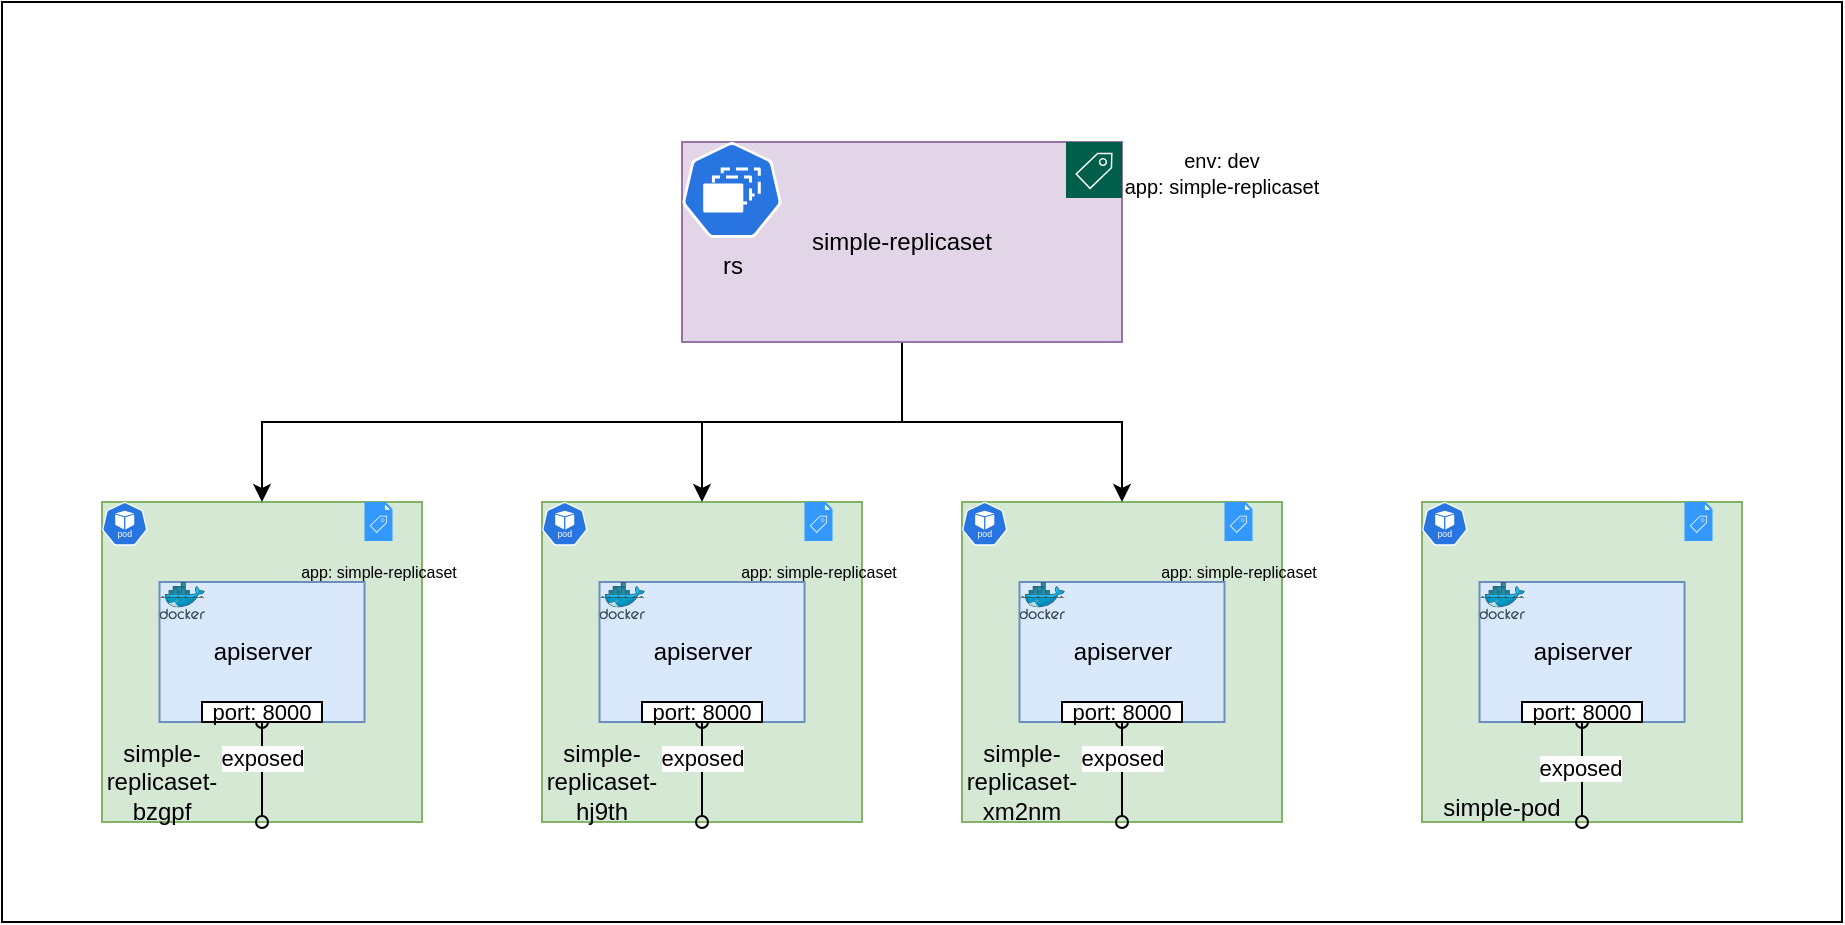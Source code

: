 <mxfile version="24.6.4" type="device">
  <diagram name="Page-1" id="pZ5eU63HCvIq_7vBTEwp">
    <mxGraphModel dx="1434" dy="854" grid="1" gridSize="10" guides="1" tooltips="1" connect="1" arrows="1" fold="1" page="1" pageScale="1" pageWidth="850" pageHeight="1100" math="0" shadow="0">
      <root>
        <mxCell id="0" />
        <mxCell id="1" parent="0" />
        <mxCell id="W2UiMRs52bV-lyf4u7QG-1" value="" style="rounded=0;whiteSpace=wrap;html=1;" parent="1" vertex="1">
          <mxGeometry y="200" width="920" height="460" as="geometry" />
        </mxCell>
        <mxCell id="W2UiMRs52bV-lyf4u7QG-11" value="" style="group" parent="1" vertex="1" connectable="0">
          <mxGeometry x="50" y="450" width="160" height="160" as="geometry" />
        </mxCell>
        <mxCell id="W2UiMRs52bV-lyf4u7QG-2" value="" style="rounded=0;whiteSpace=wrap;html=1;fillColor=#d5e8d4;strokeColor=#82b366;" parent="W2UiMRs52bV-lyf4u7QG-11" vertex="1">
          <mxGeometry width="160" height="160" as="geometry" />
        </mxCell>
        <mxCell id="W2UiMRs52bV-lyf4u7QG-3" value="" style="aspect=fixed;sketch=0;html=1;dashed=0;whitespace=wrap;verticalLabelPosition=bottom;verticalAlign=top;fillColor=#2875E2;strokeColor=#ffffff;points=[[0.005,0.63,0],[0.1,0.2,0],[0.9,0.2,0],[0.5,0,0],[0.995,0.63,0],[0.72,0.99,0],[0.5,1,0],[0.28,0.99,0]];shape=mxgraph.kubernetes.icon2;kubernetesLabel=1;prIcon=pod" parent="W2UiMRs52bV-lyf4u7QG-11" vertex="1">
          <mxGeometry width="22.727" height="21.818" as="geometry" />
        </mxCell>
        <mxCell id="W2UiMRs52bV-lyf4u7QG-4" value="apiserver" style="rounded=0;whiteSpace=wrap;html=1;fillColor=#dae8fc;strokeColor=#6c8ebf;" parent="W2UiMRs52bV-lyf4u7QG-11" vertex="1">
          <mxGeometry x="28.75" y="40" width="102.5" height="70" as="geometry" />
        </mxCell>
        <mxCell id="W2UiMRs52bV-lyf4u7QG-5" value="" style="image;sketch=0;aspect=fixed;html=1;points=[];align=center;fontSize=12;image=img/lib/mscae/Docker.svg;" parent="W2UiMRs52bV-lyf4u7QG-11" vertex="1">
          <mxGeometry x="28.75" y="40" width="22.727" height="18.636" as="geometry" />
        </mxCell>
        <mxCell id="W2UiMRs52bV-lyf4u7QG-6" style="edgeStyle=orthogonalEdgeStyle;rounded=0;orthogonalLoop=1;jettySize=auto;html=1;exitX=0.5;exitY=1;exitDx=0;exitDy=0;startArrow=oval;startFill=0;endArrow=oval;endFill=0;" parent="W2UiMRs52bV-lyf4u7QG-11" source="W2UiMRs52bV-lyf4u7QG-8" edge="1">
          <mxGeometry relative="1" as="geometry">
            <mxPoint x="79.97" y="110" as="sourcePoint" />
            <mxPoint x="80" y="160" as="targetPoint" />
            <Array as="points">
              <mxPoint x="80" y="105" />
            </Array>
          </mxGeometry>
        </mxCell>
        <mxCell id="W2UiMRs52bV-lyf4u7QG-7" value="exposed" style="edgeLabel;html=1;align=center;verticalAlign=middle;resizable=0;points=[];" parent="W2UiMRs52bV-lyf4u7QG-6" vertex="1" connectable="0">
          <mxGeometry x="-0.065" relative="1" as="geometry">
            <mxPoint as="offset" />
          </mxGeometry>
        </mxCell>
        <mxCell id="W2UiMRs52bV-lyf4u7QG-8" value="&lt;font style=&quot;font-size: 11px;&quot;&gt;port: 8000&lt;/font&gt;" style="rounded=0;whiteSpace=wrap;html=1;" parent="W2UiMRs52bV-lyf4u7QG-11" vertex="1">
          <mxGeometry x="50" y="100" width="60" height="10" as="geometry" />
        </mxCell>
        <mxCell id="W2UiMRs52bV-lyf4u7QG-9" value="simple-replicaset-bzgpf" style="text;html=1;align=center;verticalAlign=middle;whiteSpace=wrap;rounded=0;" parent="W2UiMRs52bV-lyf4u7QG-11" vertex="1">
          <mxGeometry y="120" width="60" height="40" as="geometry" />
        </mxCell>
        <mxCell id="W2UiMRs52bV-lyf4u7QG-10" value="&lt;font style=&quot;font-size: 8px;&quot;&gt;app: simple-replicaset&lt;/font&gt;" style="sketch=0;pointerEvents=1;shadow=0;dashed=0;html=1;strokeColor=none;fillColor=#3399FF;labelPosition=center;verticalLabelPosition=bottom;verticalAlign=top;align=center;outlineConnect=0;shape=mxgraph.veeam2.metadata_file;" parent="W2UiMRs52bV-lyf4u7QG-11" vertex="1">
          <mxGeometry x="131.25" width="14.0" height="19.5" as="geometry" />
        </mxCell>
        <mxCell id="W2UiMRs52bV-lyf4u7QG-12" value="" style="group" parent="1" vertex="1" connectable="0">
          <mxGeometry x="270" y="450" width="160" height="160" as="geometry" />
        </mxCell>
        <mxCell id="W2UiMRs52bV-lyf4u7QG-13" value="" style="rounded=0;whiteSpace=wrap;html=1;fillColor=#d5e8d4;strokeColor=#82b366;" parent="W2UiMRs52bV-lyf4u7QG-12" vertex="1">
          <mxGeometry width="160" height="160" as="geometry" />
        </mxCell>
        <mxCell id="W2UiMRs52bV-lyf4u7QG-14" value="" style="aspect=fixed;sketch=0;html=1;dashed=0;whitespace=wrap;verticalLabelPosition=bottom;verticalAlign=top;fillColor=#2875E2;strokeColor=#ffffff;points=[[0.005,0.63,0],[0.1,0.2,0],[0.9,0.2,0],[0.5,0,0],[0.995,0.63,0],[0.72,0.99,0],[0.5,1,0],[0.28,0.99,0]];shape=mxgraph.kubernetes.icon2;kubernetesLabel=1;prIcon=pod" parent="W2UiMRs52bV-lyf4u7QG-12" vertex="1">
          <mxGeometry width="22.727" height="21.818" as="geometry" />
        </mxCell>
        <mxCell id="W2UiMRs52bV-lyf4u7QG-15" value="apiserver" style="rounded=0;whiteSpace=wrap;html=1;fillColor=#dae8fc;strokeColor=#6c8ebf;" parent="W2UiMRs52bV-lyf4u7QG-12" vertex="1">
          <mxGeometry x="28.75" y="40" width="102.5" height="70" as="geometry" />
        </mxCell>
        <mxCell id="W2UiMRs52bV-lyf4u7QG-16" value="" style="image;sketch=0;aspect=fixed;html=1;points=[];align=center;fontSize=12;image=img/lib/mscae/Docker.svg;" parent="W2UiMRs52bV-lyf4u7QG-12" vertex="1">
          <mxGeometry x="28.75" y="40" width="22.727" height="18.636" as="geometry" />
        </mxCell>
        <mxCell id="W2UiMRs52bV-lyf4u7QG-17" style="edgeStyle=orthogonalEdgeStyle;rounded=0;orthogonalLoop=1;jettySize=auto;html=1;exitX=0.5;exitY=1;exitDx=0;exitDy=0;startArrow=oval;startFill=0;endArrow=oval;endFill=0;" parent="W2UiMRs52bV-lyf4u7QG-12" edge="1">
          <mxGeometry relative="1" as="geometry">
            <mxPoint x="80.0" y="110" as="sourcePoint" />
            <mxPoint x="80" y="160" as="targetPoint" />
            <Array as="points">
              <mxPoint x="80" y="105" />
            </Array>
          </mxGeometry>
        </mxCell>
        <mxCell id="W2UiMRs52bV-lyf4u7QG-18" value="exposed" style="edgeLabel;html=1;align=center;verticalAlign=middle;resizable=0;points=[];" parent="W2UiMRs52bV-lyf4u7QG-17" vertex="1" connectable="0">
          <mxGeometry x="-0.065" relative="1" as="geometry">
            <mxPoint as="offset" />
          </mxGeometry>
        </mxCell>
        <mxCell id="W2UiMRs52bV-lyf4u7QG-21" value="&lt;font style=&quot;font-size: 8px;&quot;&gt;app: simple-replicaset&lt;/font&gt;" style="sketch=0;pointerEvents=1;shadow=0;dashed=0;html=1;strokeColor=none;fillColor=#3399FF;labelPosition=center;verticalLabelPosition=bottom;verticalAlign=top;align=center;outlineConnect=0;shape=mxgraph.veeam2.metadata_file;" parent="W2UiMRs52bV-lyf4u7QG-12" vertex="1">
          <mxGeometry x="131.25" width="14.0" height="19.5" as="geometry" />
        </mxCell>
        <mxCell id="A1uc-wqMhshC5u5DjsCO-2" value="&lt;font style=&quot;font-size: 11px;&quot;&gt;port: 8000&lt;/font&gt;" style="rounded=0;whiteSpace=wrap;html=1;" vertex="1" parent="W2UiMRs52bV-lyf4u7QG-12">
          <mxGeometry x="50" y="100" width="60" height="10" as="geometry" />
        </mxCell>
        <mxCell id="A1uc-wqMhshC5u5DjsCO-7" value="simple-replicaset-hj9th" style="text;html=1;align=center;verticalAlign=middle;whiteSpace=wrap;rounded=0;" vertex="1" parent="W2UiMRs52bV-lyf4u7QG-12">
          <mxGeometry y="120" width="60" height="40" as="geometry" />
        </mxCell>
        <mxCell id="W2UiMRs52bV-lyf4u7QG-22" value="" style="group" parent="1" vertex="1" connectable="0">
          <mxGeometry x="480" y="450" width="160" height="160" as="geometry" />
        </mxCell>
        <mxCell id="W2UiMRs52bV-lyf4u7QG-23" value="" style="rounded=0;whiteSpace=wrap;html=1;fillColor=#d5e8d4;strokeColor=#82b366;" parent="W2UiMRs52bV-lyf4u7QG-22" vertex="1">
          <mxGeometry width="160" height="160" as="geometry" />
        </mxCell>
        <mxCell id="W2UiMRs52bV-lyf4u7QG-24" value="" style="aspect=fixed;sketch=0;html=1;dashed=0;whitespace=wrap;verticalLabelPosition=bottom;verticalAlign=top;fillColor=#2875E2;strokeColor=#ffffff;points=[[0.005,0.63,0],[0.1,0.2,0],[0.9,0.2,0],[0.5,0,0],[0.995,0.63,0],[0.72,0.99,0],[0.5,1,0],[0.28,0.99,0]];shape=mxgraph.kubernetes.icon2;kubernetesLabel=1;prIcon=pod" parent="W2UiMRs52bV-lyf4u7QG-22" vertex="1">
          <mxGeometry width="22.727" height="21.818" as="geometry" />
        </mxCell>
        <mxCell id="W2UiMRs52bV-lyf4u7QG-25" value="apiserver" style="rounded=0;whiteSpace=wrap;html=1;fillColor=#dae8fc;strokeColor=#6c8ebf;" parent="W2UiMRs52bV-lyf4u7QG-22" vertex="1">
          <mxGeometry x="28.75" y="40" width="102.5" height="70" as="geometry" />
        </mxCell>
        <mxCell id="W2UiMRs52bV-lyf4u7QG-26" value="" style="image;sketch=0;aspect=fixed;html=1;points=[];align=center;fontSize=12;image=img/lib/mscae/Docker.svg;" parent="W2UiMRs52bV-lyf4u7QG-22" vertex="1">
          <mxGeometry x="28.75" y="40" width="22.727" height="18.636" as="geometry" />
        </mxCell>
        <mxCell id="W2UiMRs52bV-lyf4u7QG-27" style="edgeStyle=orthogonalEdgeStyle;rounded=0;orthogonalLoop=1;jettySize=auto;html=1;exitX=0.5;exitY=1;exitDx=0;exitDy=0;startArrow=oval;startFill=0;endArrow=oval;endFill=0;" parent="W2UiMRs52bV-lyf4u7QG-22" edge="1">
          <mxGeometry relative="1" as="geometry">
            <mxPoint x="80" y="110" as="sourcePoint" />
            <mxPoint x="80" y="160" as="targetPoint" />
            <Array as="points">
              <mxPoint x="80" y="105" />
            </Array>
          </mxGeometry>
        </mxCell>
        <mxCell id="W2UiMRs52bV-lyf4u7QG-28" value="exposed" style="edgeLabel;html=1;align=center;verticalAlign=middle;resizable=0;points=[];" parent="W2UiMRs52bV-lyf4u7QG-27" vertex="1" connectable="0">
          <mxGeometry x="-0.065" relative="1" as="geometry">
            <mxPoint as="offset" />
          </mxGeometry>
        </mxCell>
        <mxCell id="W2UiMRs52bV-lyf4u7QG-31" value="&lt;font style=&quot;font-size: 8px;&quot;&gt;app: simple-replicaset&lt;/font&gt;" style="sketch=0;pointerEvents=1;shadow=0;dashed=0;html=1;strokeColor=none;fillColor=#3399FF;labelPosition=center;verticalLabelPosition=bottom;verticalAlign=top;align=center;outlineConnect=0;shape=mxgraph.veeam2.metadata_file;" parent="W2UiMRs52bV-lyf4u7QG-22" vertex="1">
          <mxGeometry x="131.25" width="14.0" height="19.5" as="geometry" />
        </mxCell>
        <mxCell id="A1uc-wqMhshC5u5DjsCO-3" value="&lt;font style=&quot;font-size: 11px;&quot;&gt;port: 8000&lt;/font&gt;" style="rounded=0;whiteSpace=wrap;html=1;" vertex="1" parent="W2UiMRs52bV-lyf4u7QG-22">
          <mxGeometry x="50" y="100" width="60" height="10" as="geometry" />
        </mxCell>
        <mxCell id="A1uc-wqMhshC5u5DjsCO-8" value="simple-replicaset-xm2nm" style="text;html=1;align=center;verticalAlign=middle;whiteSpace=wrap;rounded=0;" vertex="1" parent="W2UiMRs52bV-lyf4u7QG-22">
          <mxGeometry y="120" width="60" height="40" as="geometry" />
        </mxCell>
        <mxCell id="W2UiMRs52bV-lyf4u7QG-32" value="" style="group" parent="1" vertex="1" connectable="0">
          <mxGeometry x="710" y="450" width="160" height="160" as="geometry" />
        </mxCell>
        <mxCell id="W2UiMRs52bV-lyf4u7QG-33" value="" style="rounded=0;whiteSpace=wrap;html=1;fillColor=#d5e8d4;strokeColor=#82b366;" parent="W2UiMRs52bV-lyf4u7QG-32" vertex="1">
          <mxGeometry width="160" height="160" as="geometry" />
        </mxCell>
        <mxCell id="W2UiMRs52bV-lyf4u7QG-34" value="" style="aspect=fixed;sketch=0;html=1;dashed=0;whitespace=wrap;verticalLabelPosition=bottom;verticalAlign=top;fillColor=#2875E2;strokeColor=#ffffff;points=[[0.005,0.63,0],[0.1,0.2,0],[0.9,0.2,0],[0.5,0,0],[0.995,0.63,0],[0.72,0.99,0],[0.5,1,0],[0.28,0.99,0]];shape=mxgraph.kubernetes.icon2;kubernetesLabel=1;prIcon=pod" parent="W2UiMRs52bV-lyf4u7QG-32" vertex="1">
          <mxGeometry width="22.727" height="21.818" as="geometry" />
        </mxCell>
        <mxCell id="W2UiMRs52bV-lyf4u7QG-35" value="apiserver" style="rounded=0;whiteSpace=wrap;html=1;fillColor=#dae8fc;strokeColor=#6c8ebf;" parent="W2UiMRs52bV-lyf4u7QG-32" vertex="1">
          <mxGeometry x="28.75" y="40" width="102.5" height="70" as="geometry" />
        </mxCell>
        <mxCell id="W2UiMRs52bV-lyf4u7QG-36" value="" style="image;sketch=0;aspect=fixed;html=1;points=[];align=center;fontSize=12;image=img/lib/mscae/Docker.svg;" parent="W2UiMRs52bV-lyf4u7QG-32" vertex="1">
          <mxGeometry x="28.75" y="40" width="22.727" height="18.636" as="geometry" />
        </mxCell>
        <mxCell id="W2UiMRs52bV-lyf4u7QG-37" style="edgeStyle=orthogonalEdgeStyle;rounded=0;orthogonalLoop=1;jettySize=auto;html=1;exitX=0.5;exitY=1;exitDx=0;exitDy=0;startArrow=oval;startFill=0;endArrow=oval;endFill=0;" parent="W2UiMRs52bV-lyf4u7QG-32" source="A1uc-wqMhshC5u5DjsCO-4" edge="1">
          <mxGeometry relative="1" as="geometry">
            <mxPoint x="80" y="110" as="sourcePoint" />
            <mxPoint x="80" y="160" as="targetPoint" />
            <Array as="points">
              <mxPoint x="80" y="105" />
            </Array>
          </mxGeometry>
        </mxCell>
        <mxCell id="A1uc-wqMhshC5u5DjsCO-10" value="exposed" style="edgeLabel;html=1;align=center;verticalAlign=middle;resizable=0;points=[];" vertex="1" connectable="0" parent="W2UiMRs52bV-lyf4u7QG-37">
          <mxGeometry x="0.104" y="-1" relative="1" as="geometry">
            <mxPoint as="offset" />
          </mxGeometry>
        </mxCell>
        <mxCell id="W2UiMRs52bV-lyf4u7QG-40" value="simple-pod" style="text;html=1;align=center;verticalAlign=middle;whiteSpace=wrap;rounded=0;" parent="W2UiMRs52bV-lyf4u7QG-32" vertex="1">
          <mxGeometry y="145" width="80" height="15" as="geometry" />
        </mxCell>
        <mxCell id="W2UiMRs52bV-lyf4u7QG-41" value="" style="sketch=0;pointerEvents=1;shadow=0;dashed=0;html=1;strokeColor=none;fillColor=#3399FF;labelPosition=center;verticalLabelPosition=bottom;verticalAlign=top;align=center;outlineConnect=0;shape=mxgraph.veeam2.metadata_file;" parent="W2UiMRs52bV-lyf4u7QG-32" vertex="1">
          <mxGeometry x="131.25" width="14.0" height="19.5" as="geometry" />
        </mxCell>
        <mxCell id="A1uc-wqMhshC5u5DjsCO-4" value="&lt;font style=&quot;font-size: 11px;&quot;&gt;port: 8000&lt;/font&gt;" style="rounded=0;whiteSpace=wrap;html=1;" vertex="1" parent="W2UiMRs52bV-lyf4u7QG-32">
          <mxGeometry x="50" y="100" width="60" height="10" as="geometry" />
        </mxCell>
        <mxCell id="W2UiMRs52bV-lyf4u7QG-45" style="edgeStyle=orthogonalEdgeStyle;rounded=0;orthogonalLoop=1;jettySize=auto;html=1;exitX=0.5;exitY=1;exitDx=0;exitDy=0;" parent="1" source="W2UiMRs52bV-lyf4u7QG-43" target="W2UiMRs52bV-lyf4u7QG-2" edge="1">
          <mxGeometry relative="1" as="geometry" />
        </mxCell>
        <mxCell id="W2UiMRs52bV-lyf4u7QG-46" style="edgeStyle=orthogonalEdgeStyle;rounded=0;orthogonalLoop=1;jettySize=auto;html=1;entryX=0.5;entryY=0;entryDx=0;entryDy=0;" parent="1" source="W2UiMRs52bV-lyf4u7QG-43" target="W2UiMRs52bV-lyf4u7QG-13" edge="1">
          <mxGeometry relative="1" as="geometry" />
        </mxCell>
        <mxCell id="W2UiMRs52bV-lyf4u7QG-47" style="edgeStyle=orthogonalEdgeStyle;rounded=0;orthogonalLoop=1;jettySize=auto;html=1;entryX=0.5;entryY=0;entryDx=0;entryDy=0;" parent="1" source="W2UiMRs52bV-lyf4u7QG-43" target="W2UiMRs52bV-lyf4u7QG-23" edge="1">
          <mxGeometry relative="1" as="geometry" />
        </mxCell>
        <mxCell id="W2UiMRs52bV-lyf4u7QG-43" value="simple-replicaset" style="rounded=0;whiteSpace=wrap;html=1;fillColor=#e1d5e7;strokeColor=#9673a6;" parent="1" vertex="1">
          <mxGeometry x="340" y="270" width="220" height="100" as="geometry" />
        </mxCell>
        <mxCell id="W2UiMRs52bV-lyf4u7QG-44" value="rs" style="aspect=fixed;sketch=0;html=1;dashed=0;whitespace=wrap;verticalLabelPosition=bottom;verticalAlign=top;fillColor=#2875E2;strokeColor=#ffffff;points=[[0.005,0.63,0],[0.1,0.2,0],[0.9,0.2,0],[0.5,0,0],[0.995,0.63,0],[0.72,0.99,0],[0.5,1,0],[0.28,0.99,0]];shape=mxgraph.kubernetes.icon2;prIcon=rs" parent="1" vertex="1">
          <mxGeometry x="340" y="270" width="50" height="48" as="geometry" />
        </mxCell>
        <mxCell id="W2UiMRs52bV-lyf4u7QG-49" value="" style="sketch=0;pointerEvents=1;shadow=0;dashed=0;html=1;strokeColor=none;fillColor=#005F4B;labelPosition=center;verticalLabelPosition=bottom;verticalAlign=top;align=center;outlineConnect=0;shape=mxgraph.veeam2.tag;" parent="1" vertex="1">
          <mxGeometry x="532" y="270" width="28.0" height="28.0" as="geometry" />
        </mxCell>
        <mxCell id="A1uc-wqMhshC5u5DjsCO-1" value="&lt;font style=&quot;text-wrap: nowrap; font-size: 10px;&quot;&gt;env: dev&lt;/font&gt;&lt;div style=&quot;text-wrap: nowrap; font-size: 10px;&quot;&gt;&lt;font style=&quot;font-size: 10px;&quot;&gt;app: simple-replicaset&lt;/font&gt;&lt;/div&gt;" style="text;html=1;align=center;verticalAlign=middle;whiteSpace=wrap;rounded=0;" vertex="1" parent="1">
          <mxGeometry x="580" y="270" width="60" height="30" as="geometry" />
        </mxCell>
      </root>
    </mxGraphModel>
  </diagram>
</mxfile>
